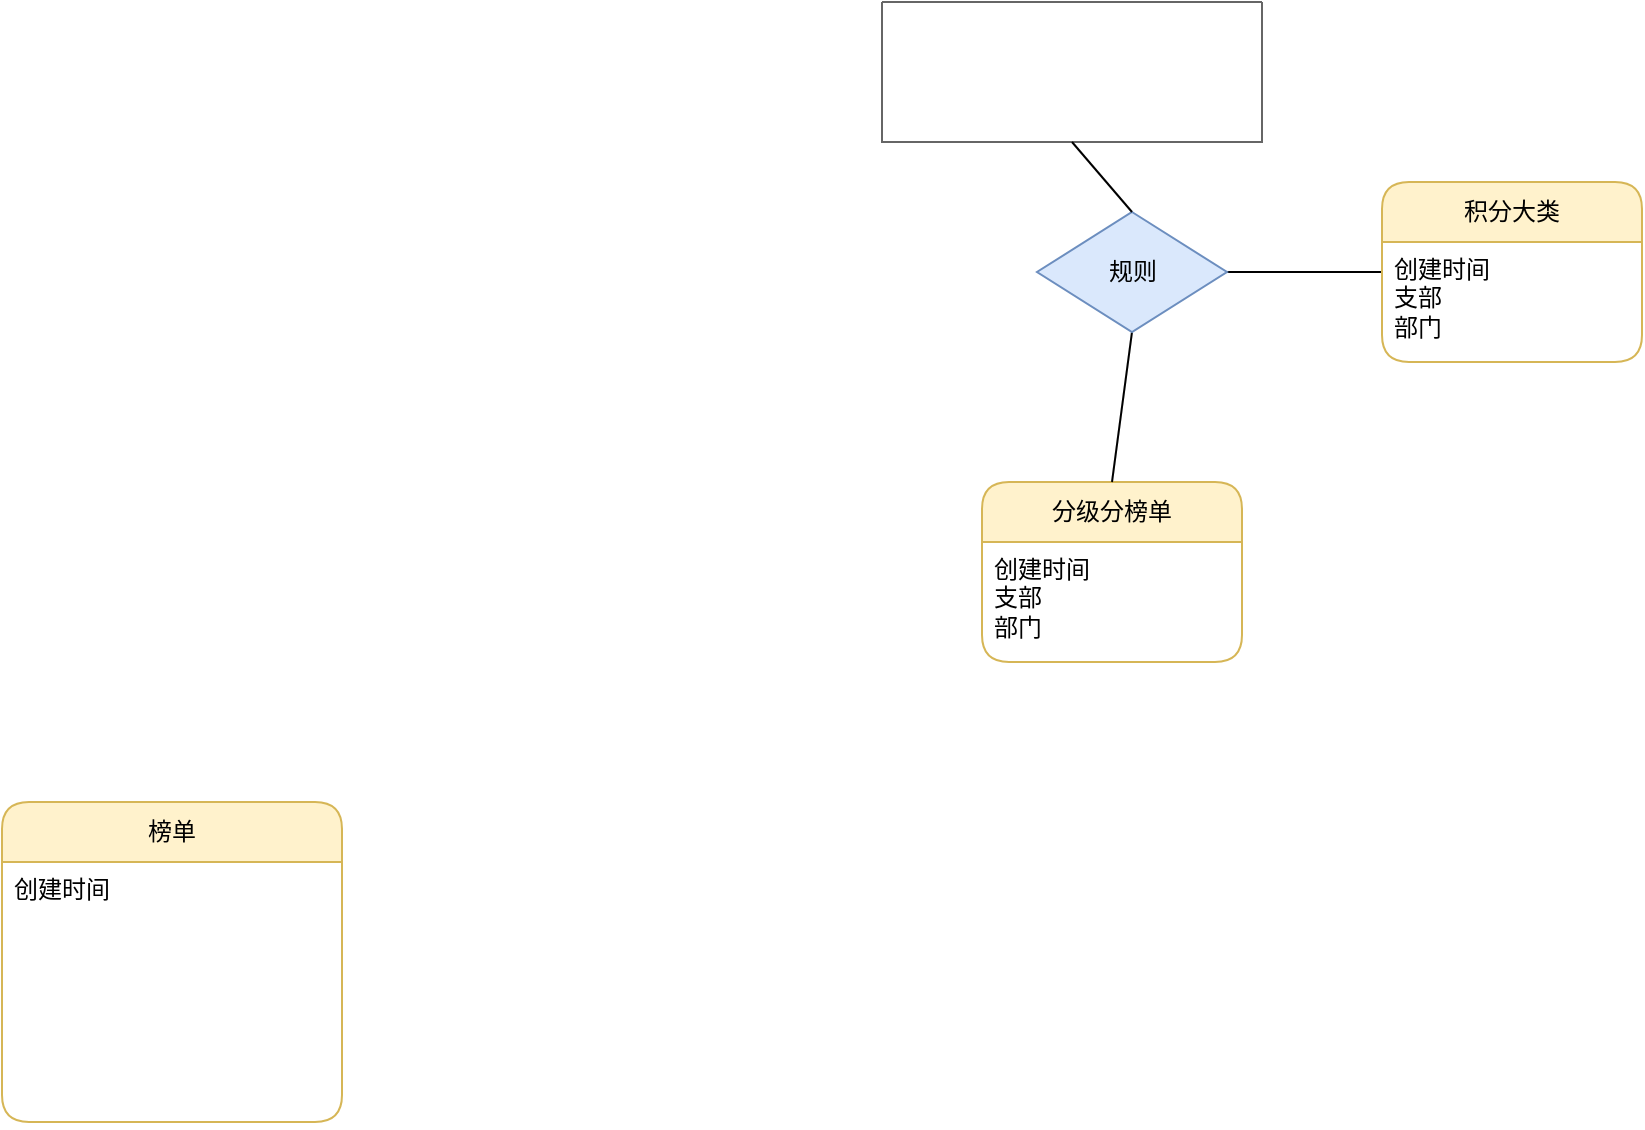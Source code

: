 <mxfile version="20.8.21" type="github">
  <diagram id="R2lEEEUBdFMjLlhIrx00" name="Page-1">
    <mxGraphModel dx="2017" dy="688" grid="1" gridSize="10" guides="1" tooltips="1" connect="1" arrows="1" fold="1" page="1" pageScale="1" pageWidth="850" pageHeight="1100" math="0" shadow="0" extFonts="Permanent Marker^https://fonts.googleapis.com/css?family=Permanent+Marker">
      <root>
        <mxCell id="0" />
        <mxCell id="1" parent="0" />
        <mxCell id="gtmzRNA8-i3t7xTge9IE-1" value="分级分榜单" style="swimlane;fontStyle=0;childLayout=stackLayout;horizontal=1;startSize=30;horizontalStack=0;resizeParent=1;resizeParentMax=0;resizeLast=0;collapsible=1;marginBottom=0;whiteSpace=wrap;html=1;fillColor=#fff2cc;strokeColor=#d6b656;rounded=1;" vertex="1" parent="1">
          <mxGeometry x="140" y="370" width="130" height="90" as="geometry">
            <mxRectangle x="140" y="370" width="60" height="30" as="alternateBounds" />
          </mxGeometry>
        </mxCell>
        <mxCell id="gtmzRNA8-i3t7xTge9IE-4" value="创建时间&lt;br&gt;支部&lt;br&gt;部门" style="text;strokeColor=none;fillColor=none;align=left;verticalAlign=top;spacingLeft=4;spacingRight=4;overflow=hidden;points=[[0,0.5],[1,0.5]];portConstraint=eastwest;rotatable=0;whiteSpace=wrap;html=1;" vertex="1" parent="gtmzRNA8-i3t7xTge9IE-1">
          <mxGeometry y="30" width="130" height="60" as="geometry" />
        </mxCell>
        <mxCell id="gtmzRNA8-i3t7xTge9IE-35" value="榜单" style="swimlane;fontStyle=0;childLayout=stackLayout;horizontal=1;startSize=30;horizontalStack=0;resizeParent=1;resizeParentMax=0;resizeLast=0;collapsible=1;marginBottom=0;whiteSpace=wrap;html=1;fillColor=#fff2cc;strokeColor=#d6b656;rounded=1;" vertex="1" parent="1">
          <mxGeometry x="-350" y="530" width="170" height="160" as="geometry">
            <mxRectangle x="150" y="440" width="60" height="30" as="alternateBounds" />
          </mxGeometry>
        </mxCell>
        <mxCell id="gtmzRNA8-i3t7xTge9IE-36" value="创建时间&lt;br&gt;" style="text;strokeColor=none;fillColor=none;align=left;verticalAlign=top;spacingLeft=4;spacingRight=4;overflow=hidden;points=[[0,0.5],[1,0.5]];portConstraint=eastwest;rotatable=0;whiteSpace=wrap;html=1;" vertex="1" parent="gtmzRNA8-i3t7xTge9IE-35">
          <mxGeometry y="30" width="170" height="130" as="geometry" />
        </mxCell>
        <mxCell id="gtmzRNA8-i3t7xTge9IE-44" value="" style="edgeStyle=none;rounded=0;orthogonalLoop=1;jettySize=auto;html=1;strokeWidth=1;fontSize=11;endArrow=none;endFill=0;endSize=0;" edge="1" parent="1" source="gtmzRNA8-i3t7xTge9IE-37" target="gtmzRNA8-i3t7xTge9IE-39">
          <mxGeometry relative="1" as="geometry" />
        </mxCell>
        <mxCell id="gtmzRNA8-i3t7xTge9IE-37" value="积分大类" style="swimlane;fontStyle=0;childLayout=stackLayout;horizontal=1;startSize=30;horizontalStack=0;resizeParent=1;resizeParentMax=0;resizeLast=0;collapsible=1;marginBottom=0;whiteSpace=wrap;html=1;fillColor=#fff2cc;strokeColor=#d6b656;rounded=1;" vertex="1" parent="1">
          <mxGeometry x="340" y="220" width="130" height="90" as="geometry">
            <mxRectangle x="340" y="220" width="60" height="30" as="alternateBounds" />
          </mxGeometry>
        </mxCell>
        <mxCell id="gtmzRNA8-i3t7xTge9IE-38" value="创建时间&lt;br&gt;支部&lt;br&gt;部门" style="text;strokeColor=none;fillColor=none;align=left;verticalAlign=top;spacingLeft=4;spacingRight=4;overflow=hidden;points=[[0,0.5],[1,0.5]];portConstraint=eastwest;rotatable=0;whiteSpace=wrap;html=1;" vertex="1" parent="gtmzRNA8-i3t7xTge9IE-37">
          <mxGeometry y="30" width="130" height="60" as="geometry" />
        </mxCell>
        <mxCell id="gtmzRNA8-i3t7xTge9IE-41" style="edgeStyle=none;rounded=0;orthogonalLoop=1;jettySize=auto;html=1;exitX=0.5;exitY=1;exitDx=0;exitDy=0;strokeWidth=1;fontSize=11;endArrow=none;endFill=0;endSize=0;entryX=0.5;entryY=0;entryDx=0;entryDy=0;" edge="1" parent="1" source="gtmzRNA8-i3t7xTge9IE-39" target="gtmzRNA8-i3t7xTge9IE-1">
          <mxGeometry relative="1" as="geometry" />
        </mxCell>
        <mxCell id="gtmzRNA8-i3t7xTge9IE-39" value="规则" style="rhombus;whiteSpace=wrap;html=1;rounded=0;fillColor=#dae8fc;strokeColor=#6c8ebf;" vertex="1" parent="1">
          <mxGeometry x="167.5" y="235" width="95" height="60" as="geometry" />
        </mxCell>
        <mxCell id="gtmzRNA8-i3t7xTge9IE-42" value="" style="swimlane;startSize=0;rounded=0;fontSize=11;fillColor=#f5f5f5;fontColor=#333333;strokeColor=#666666;" vertex="1" parent="1">
          <mxGeometry x="90" y="130" width="190" height="70" as="geometry">
            <mxRectangle x="90" y="130" width="50" height="40" as="alternateBounds" />
          </mxGeometry>
        </mxCell>
        <mxCell id="gtmzRNA8-i3t7xTge9IE-43" style="rounded=0;orthogonalLoop=1;jettySize=auto;html=1;exitX=0.5;exitY=0;exitDx=0;exitDy=0;fontSize=11;horizontal=0;endSize=0;strokeWidth=1;endArrow=none;endFill=0;entryX=0.5;entryY=1;entryDx=0;entryDy=0;" edge="1" parent="1" source="gtmzRNA8-i3t7xTge9IE-39" target="gtmzRNA8-i3t7xTge9IE-42">
          <mxGeometry relative="1" as="geometry">
            <mxPoint x="273" y="275" as="sourcePoint" />
            <mxPoint x="350" y="270" as="targetPoint" />
          </mxGeometry>
        </mxCell>
      </root>
    </mxGraphModel>
  </diagram>
</mxfile>
